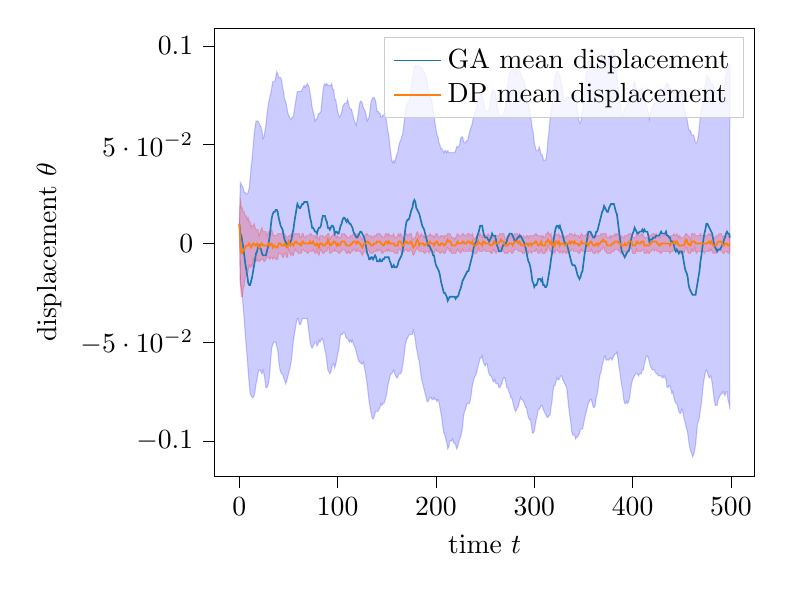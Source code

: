 % This file was created with tikzplotlib v0.10.1.
\begin{tikzpicture}

\definecolor{darkgray176}{RGB}{176,176,176}
\definecolor{darkorange25512714}{RGB}{255,127,14}
\definecolor{lightgray204}{RGB}{204,204,204}
\definecolor{steelblue31119180}{RGB}{31,119,180}

\begin{axis}[
legend cell align={left},
legend style={fill opacity=0.8, draw opacity=1, text opacity=1, draw=lightgray204},
tick align=outside,
tick pos=left,
x grid style={darkgray176},
xlabel={time \(\displaystyle t\)},
xmin=-24.95, xmax=523.95,
xtick style={color=black},
y grid style={darkgray176},
ylabel={displacement \(\displaystyle \theta\)},
ymin=-0.118, ymax=0.109,
ytick style={color=black}
]
\path [draw=blue, fill=blue, opacity=0.2]
(axis cs:0,0.01)
--(axis cs:0,0.01)
--(axis cs:1,-0.02)
--(axis cs:2,-0.023)
--(axis cs:3,-0.027)
--(axis cs:4,-0.033)
--(axis cs:5,-0.039)
--(axis cs:6,-0.046)
--(axis cs:7,-0.052)
--(axis cs:8,-0.058)
--(axis cs:9,-0.065)
--(axis cs:10,-0.071)
--(axis cs:11,-0.076)
--(axis cs:12,-0.077)
--(axis cs:13,-0.078)
--(axis cs:14,-0.078)
--(axis cs:15,-0.077)
--(axis cs:16,-0.075)
--(axis cs:17,-0.071)
--(axis cs:18,-0.069)
--(axis cs:19,-0.066)
--(axis cs:20,-0.064)
--(axis cs:21,-0.064)
--(axis cs:22,-0.065)
--(axis cs:23,-0.066)
--(axis cs:24,-0.064)
--(axis cs:25,-0.066)
--(axis cs:26,-0.069)
--(axis cs:27,-0.073)
--(axis cs:28,-0.073)
--(axis cs:29,-0.072)
--(axis cs:30,-0.07)
--(axis cs:31,-0.065)
--(axis cs:32,-0.058)
--(axis cs:33,-0.053)
--(axis cs:34,-0.051)
--(axis cs:35,-0.05)
--(axis cs:36,-0.05)
--(axis cs:37,-0.05)
--(axis cs:38,-0.052)
--(axis cs:39,-0.054)
--(axis cs:40,-0.059)
--(axis cs:41,-0.063)
--(axis cs:42,-0.065)
--(axis cs:43,-0.066)
--(axis cs:44,-0.066)
--(axis cs:45,-0.068)
--(axis cs:46,-0.069)
--(axis cs:47,-0.071)
--(axis cs:48,-0.07)
--(axis cs:49,-0.068)
--(axis cs:50,-0.066)
--(axis cs:51,-0.064)
--(axis cs:52,-0.062)
--(axis cs:53,-0.059)
--(axis cs:54,-0.054)
--(axis cs:55,-0.049)
--(axis cs:56,-0.046)
--(axis cs:57,-0.043)
--(axis cs:58,-0.04)
--(axis cs:59,-0.038)
--(axis cs:60,-0.038)
--(axis cs:61,-0.041)
--(axis cs:62,-0.041)
--(axis cs:63,-0.04)
--(axis cs:64,-0.038)
--(axis cs:65,-0.038)
--(axis cs:66,-0.038)
--(axis cs:67,-0.038)
--(axis cs:68,-0.038)
--(axis cs:69,-0.038)
--(axis cs:70,-0.042)
--(axis cs:71,-0.046)
--(axis cs:72,-0.05)
--(axis cs:73,-0.052)
--(axis cs:74,-0.053)
--(axis cs:75,-0.052)
--(axis cs:76,-0.051)
--(axis cs:77,-0.05)
--(axis cs:78,-0.05)
--(axis cs:79,-0.052)
--(axis cs:80,-0.051)
--(axis cs:81,-0.049)
--(axis cs:82,-0.05)
--(axis cs:83,-0.049)
--(axis cs:84,-0.048)
--(axis cs:85,-0.049)
--(axis cs:86,-0.051)
--(axis cs:87,-0.054)
--(axis cs:88,-0.056)
--(axis cs:89,-0.06)
--(axis cs:90,-0.064)
--(axis cs:91,-0.065)
--(axis cs:92,-0.066)
--(axis cs:93,-0.065)
--(axis cs:94,-0.063)
--(axis cs:95,-0.061)
--(axis cs:96,-0.061)
--(axis cs:97,-0.063)
--(axis cs:98,-0.061)
--(axis cs:99,-0.059)
--(axis cs:100,-0.056)
--(axis cs:101,-0.054)
--(axis cs:102,-0.05)
--(axis cs:103,-0.046)
--(axis cs:104,-0.046)
--(axis cs:105,-0.046)
--(axis cs:106,-0.045)
--(axis cs:107,-0.045)
--(axis cs:108,-0.047)
--(axis cs:109,-0.048)
--(axis cs:110,-0.048)
--(axis cs:111,-0.049)
--(axis cs:112,-0.05)
--(axis cs:113,-0.049)
--(axis cs:114,-0.05)
--(axis cs:115,-0.049)
--(axis cs:116,-0.051)
--(axis cs:117,-0.052)
--(axis cs:118,-0.053)
--(axis cs:119,-0.055)
--(axis cs:120,-0.057)
--(axis cs:121,-0.059)
--(axis cs:122,-0.06)
--(axis cs:123,-0.06)
--(axis cs:124,-0.061)
--(axis cs:125,-0.061)
--(axis cs:126,-0.06)
--(axis cs:127,-0.062)
--(axis cs:128,-0.065)
--(axis cs:129,-0.068)
--(axis cs:130,-0.071)
--(axis cs:131,-0.076)
--(axis cs:132,-0.08)
--(axis cs:133,-0.083)
--(axis cs:134,-0.086)
--(axis cs:135,-0.088)
--(axis cs:136,-0.089)
--(axis cs:137,-0.088)
--(axis cs:138,-0.086)
--(axis cs:139,-0.085)
--(axis cs:140,-0.085)
--(axis cs:141,-0.085)
--(axis cs:142,-0.084)
--(axis cs:143,-0.083)
--(axis cs:144,-0.081)
--(axis cs:145,-0.082)
--(axis cs:146,-0.081)
--(axis cs:147,-0.081)
--(axis cs:148,-0.08)
--(axis cs:149,-0.078)
--(axis cs:150,-0.076)
--(axis cs:151,-0.072)
--(axis cs:152,-0.07)
--(axis cs:153,-0.068)
--(axis cs:154,-0.066)
--(axis cs:155,-0.066)
--(axis cs:156,-0.065)
--(axis cs:157,-0.064)
--(axis cs:158,-0.066)
--(axis cs:159,-0.067)
--(axis cs:160,-0.068)
--(axis cs:161,-0.068)
--(axis cs:162,-0.066)
--(axis cs:163,-0.066)
--(axis cs:164,-0.066)
--(axis cs:165,-0.065)
--(axis cs:166,-0.062)
--(axis cs:167,-0.059)
--(axis cs:168,-0.055)
--(axis cs:169,-0.051)
--(axis cs:170,-0.049)
--(axis cs:171,-0.048)
--(axis cs:172,-0.047)
--(axis cs:173,-0.046)
--(axis cs:174,-0.046)
--(axis cs:175,-0.046)
--(axis cs:176,-0.046)
--(axis cs:177,-0.044)
--(axis cs:178,-0.046)
--(axis cs:179,-0.049)
--(axis cs:180,-0.053)
--(axis cs:181,-0.055)
--(axis cs:182,-0.058)
--(axis cs:183,-0.06)
--(axis cs:184,-0.064)
--(axis cs:185,-0.068)
--(axis cs:186,-0.07)
--(axis cs:187,-0.072)
--(axis cs:188,-0.074)
--(axis cs:189,-0.076)
--(axis cs:190,-0.078)
--(axis cs:191,-0.08)
--(axis cs:192,-0.08)
--(axis cs:193,-0.079)
--(axis cs:194,-0.078)
--(axis cs:195,-0.078)
--(axis cs:196,-0.079)
--(axis cs:197,-0.079)
--(axis cs:198,-0.078)
--(axis cs:199,-0.079)
--(axis cs:200,-0.079)
--(axis cs:201,-0.08)
--(axis cs:202,-0.079)
--(axis cs:203,-0.08)
--(axis cs:204,-0.083)
--(axis cs:205,-0.086)
--(axis cs:206,-0.089)
--(axis cs:207,-0.093)
--(axis cs:208,-0.096)
--(axis cs:209,-0.097)
--(axis cs:210,-0.099)
--(axis cs:211,-0.101)
--(axis cs:212,-0.104)
--(axis cs:213,-0.103)
--(axis cs:214,-0.1)
--(axis cs:215,-0.1)
--(axis cs:216,-0.1)
--(axis cs:217,-0.099)
--(axis cs:218,-0.101)
--(axis cs:219,-0.101)
--(axis cs:220,-0.102)
--(axis cs:221,-0.104)
--(axis cs:222,-0.103)
--(axis cs:223,-0.101)
--(axis cs:224,-0.099)
--(axis cs:225,-0.098)
--(axis cs:226,-0.096)
--(axis cs:227,-0.093)
--(axis cs:228,-0.088)
--(axis cs:229,-0.085)
--(axis cs:230,-0.084)
--(axis cs:231,-0.082)
--(axis cs:232,-0.081)
--(axis cs:233,-0.081)
--(axis cs:234,-0.081)
--(axis cs:235,-0.079)
--(axis cs:236,-0.076)
--(axis cs:237,-0.072)
--(axis cs:238,-0.07)
--(axis cs:239,-0.068)
--(axis cs:240,-0.067)
--(axis cs:241,-0.066)
--(axis cs:242,-0.064)
--(axis cs:243,-0.062)
--(axis cs:244,-0.06)
--(axis cs:245,-0.058)
--(axis cs:246,-0.058)
--(axis cs:247,-0.057)
--(axis cs:248,-0.06)
--(axis cs:249,-0.061)
--(axis cs:250,-0.062)
--(axis cs:251,-0.061)
--(axis cs:252,-0.061)
--(axis cs:253,-0.064)
--(axis cs:254,-0.066)
--(axis cs:255,-0.067)
--(axis cs:256,-0.067)
--(axis cs:257,-0.068)
--(axis cs:258,-0.07)
--(axis cs:259,-0.07)
--(axis cs:260,-0.069)
--(axis cs:261,-0.071)
--(axis cs:262,-0.071)
--(axis cs:263,-0.071)
--(axis cs:264,-0.073)
--(axis cs:265,-0.073)
--(axis cs:266,-0.072)
--(axis cs:267,-0.071)
--(axis cs:268,-0.069)
--(axis cs:269,-0.068)
--(axis cs:270,-0.068)
--(axis cs:271,-0.07)
--(axis cs:272,-0.073)
--(axis cs:273,-0.073)
--(axis cs:274,-0.075)
--(axis cs:275,-0.076)
--(axis cs:276,-0.078)
--(axis cs:277,-0.078)
--(axis cs:278,-0.08)
--(axis cs:279,-0.082)
--(axis cs:280,-0.084)
--(axis cs:281,-0.085)
--(axis cs:282,-0.084)
--(axis cs:283,-0.083)
--(axis cs:284,-0.082)
--(axis cs:285,-0.08)
--(axis cs:286,-0.078)
--(axis cs:287,-0.079)
--(axis cs:288,-0.079)
--(axis cs:289,-0.08)
--(axis cs:290,-0.081)
--(axis cs:291,-0.083)
--(axis cs:292,-0.083)
--(axis cs:293,-0.086)
--(axis cs:294,-0.088)
--(axis cs:295,-0.089)
--(axis cs:296,-0.089)
--(axis cs:297,-0.092)
--(axis cs:298,-0.096)
--(axis cs:299,-0.096)
--(axis cs:300,-0.095)
--(axis cs:301,-0.092)
--(axis cs:302,-0.089)
--(axis cs:303,-0.087)
--(axis cs:304,-0.084)
--(axis cs:305,-0.084)
--(axis cs:306,-0.083)
--(axis cs:307,-0.082)
--(axis cs:308,-0.082)
--(axis cs:309,-0.084)
--(axis cs:310,-0.085)
--(axis cs:311,-0.086)
--(axis cs:312,-0.087)
--(axis cs:313,-0.088)
--(axis cs:314,-0.088)
--(axis cs:315,-0.087)
--(axis cs:316,-0.087)
--(axis cs:317,-0.083)
--(axis cs:318,-0.08)
--(axis cs:319,-0.075)
--(axis cs:320,-0.072)
--(axis cs:321,-0.072)
--(axis cs:322,-0.07)
--(axis cs:323,-0.068)
--(axis cs:324,-0.069)
--(axis cs:325,-0.069)
--(axis cs:326,-0.068)
--(axis cs:327,-0.067)
--(axis cs:328,-0.067)
--(axis cs:329,-0.069)
--(axis cs:330,-0.07)
--(axis cs:331,-0.071)
--(axis cs:332,-0.072)
--(axis cs:333,-0.073)
--(axis cs:334,-0.078)
--(axis cs:335,-0.083)
--(axis cs:336,-0.087)
--(axis cs:337,-0.09)
--(axis cs:338,-0.095)
--(axis cs:339,-0.097)
--(axis cs:340,-0.097)
--(axis cs:341,-0.097)
--(axis cs:342,-0.099)
--(axis cs:343,-0.098)
--(axis cs:344,-0.098)
--(axis cs:345,-0.097)
--(axis cs:346,-0.096)
--(axis cs:347,-0.094)
--(axis cs:348,-0.094)
--(axis cs:349,-0.094)
--(axis cs:350,-0.092)
--(axis cs:351,-0.089)
--(axis cs:352,-0.087)
--(axis cs:353,-0.085)
--(axis cs:354,-0.083)
--(axis cs:355,-0.081)
--(axis cs:356,-0.08)
--(axis cs:357,-0.079)
--(axis cs:358,-0.079)
--(axis cs:359,-0.081)
--(axis cs:360,-0.083)
--(axis cs:361,-0.083)
--(axis cs:362,-0.082)
--(axis cs:363,-0.078)
--(axis cs:364,-0.076)
--(axis cs:365,-0.073)
--(axis cs:366,-0.069)
--(axis cs:367,-0.066)
--(axis cs:368,-0.065)
--(axis cs:369,-0.062)
--(axis cs:370,-0.06)
--(axis cs:371,-0.058)
--(axis cs:372,-0.057)
--(axis cs:373,-0.059)
--(axis cs:374,-0.059)
--(axis cs:375,-0.059)
--(axis cs:376,-0.059)
--(axis cs:377,-0.058)
--(axis cs:378,-0.058)
--(axis cs:379,-0.059)
--(axis cs:380,-0.058)
--(axis cs:381,-0.057)
--(axis cs:382,-0.056)
--(axis cs:383,-0.056)
--(axis cs:384,-0.055)
--(axis cs:385,-0.058)
--(axis cs:386,-0.062)
--(axis cs:387,-0.065)
--(axis cs:388,-0.069)
--(axis cs:389,-0.072)
--(axis cs:390,-0.075)
--(axis cs:391,-0.079)
--(axis cs:392,-0.081)
--(axis cs:393,-0.081)
--(axis cs:394,-0.08)
--(axis cs:395,-0.081)
--(axis cs:396,-0.08)
--(axis cs:397,-0.078)
--(axis cs:398,-0.074)
--(axis cs:399,-0.071)
--(axis cs:400,-0.069)
--(axis cs:401,-0.068)
--(axis cs:402,-0.067)
--(axis cs:403,-0.066)
--(axis cs:404,-0.066)
--(axis cs:405,-0.066)
--(axis cs:406,-0.067)
--(axis cs:407,-0.066)
--(axis cs:408,-0.066)
--(axis cs:409,-0.066)
--(axis cs:410,-0.064)
--(axis cs:411,-0.064)
--(axis cs:412,-0.061)
--(axis cs:413,-0.059)
--(axis cs:414,-0.057)
--(axis cs:415,-0.057)
--(axis cs:416,-0.058)
--(axis cs:417,-0.06)
--(axis cs:418,-0.062)
--(axis cs:419,-0.063)
--(axis cs:420,-0.064)
--(axis cs:421,-0.064)
--(axis cs:422,-0.064)
--(axis cs:423,-0.065)
--(axis cs:424,-0.066)
--(axis cs:425,-0.066)
--(axis cs:426,-0.067)
--(axis cs:427,-0.067)
--(axis cs:428,-0.067)
--(axis cs:429,-0.067)
--(axis cs:430,-0.068)
--(axis cs:431,-0.068)
--(axis cs:432,-0.067)
--(axis cs:433,-0.068)
--(axis cs:434,-0.069)
--(axis cs:435,-0.073)
--(axis cs:436,-0.073)
--(axis cs:437,-0.072)
--(axis cs:438,-0.072)
--(axis cs:439,-0.074)
--(axis cs:440,-0.076)
--(axis cs:441,-0.075)
--(axis cs:442,-0.078)
--(axis cs:443,-0.08)
--(axis cs:444,-0.081)
--(axis cs:445,-0.081)
--(axis cs:446,-0.083)
--(axis cs:447,-0.085)
--(axis cs:448,-0.086)
--(axis cs:449,-0.086)
--(axis cs:450,-0.084)
--(axis cs:451,-0.085)
--(axis cs:452,-0.088)
--(axis cs:453,-0.09)
--(axis cs:454,-0.092)
--(axis cs:455,-0.094)
--(axis cs:456,-0.096)
--(axis cs:457,-0.1)
--(axis cs:458,-0.103)
--(axis cs:459,-0.105)
--(axis cs:460,-0.106)
--(axis cs:461,-0.108)
--(axis cs:462,-0.107)
--(axis cs:463,-0.105)
--(axis cs:464,-0.102)
--(axis cs:465,-0.097)
--(axis cs:466,-0.091)
--(axis cs:467,-0.09)
--(axis cs:468,-0.088)
--(axis cs:469,-0.084)
--(axis cs:470,-0.081)
--(axis cs:471,-0.076)
--(axis cs:472,-0.071)
--(axis cs:473,-0.068)
--(axis cs:474,-0.065)
--(axis cs:475,-0.064)
--(axis cs:476,-0.065)
--(axis cs:477,-0.067)
--(axis cs:478,-0.068)
--(axis cs:479,-0.067)
--(axis cs:480,-0.068)
--(axis cs:481,-0.071)
--(axis cs:482,-0.075)
--(axis cs:483,-0.079)
--(axis cs:484,-0.082)
--(axis cs:485,-0.082)
--(axis cs:486,-0.082)
--(axis cs:487,-0.079)
--(axis cs:488,-0.078)
--(axis cs:489,-0.077)
--(axis cs:490,-0.076)
--(axis cs:491,-0.076)
--(axis cs:492,-0.075)
--(axis cs:493,-0.076)
--(axis cs:494,-0.077)
--(axis cs:495,-0.075)
--(axis cs:496,-0.075)
--(axis cs:497,-0.079)
--(axis cs:498,-0.081)
--(axis cs:499,-0.084)
--(axis cs:499,0.09)
--(axis cs:499,0.09)
--(axis cs:498,0.091)
--(axis cs:497,0.09)
--(axis cs:496,0.088)
--(axis cs:495,0.085)
--(axis cs:494,0.082)
--(axis cs:493,0.08)
--(axis cs:492,0.076)
--(axis cs:491,0.074)
--(axis cs:490,0.073)
--(axis cs:489,0.071)
--(axis cs:488,0.072)
--(axis cs:487,0.073)
--(axis cs:486,0.074)
--(axis cs:485,0.076)
--(axis cs:484,0.077)
--(axis cs:483,0.078)
--(axis cs:482,0.08)
--(axis cs:481,0.081)
--(axis cs:480,0.081)
--(axis cs:479,0.081)
--(axis cs:478,0.083)
--(axis cs:477,0.084)
--(axis cs:476,0.085)
--(axis cs:475,0.084)
--(axis cs:474,0.08)
--(axis cs:473,0.079)
--(axis cs:472,0.075)
--(axis cs:471,0.071)
--(axis cs:470,0.068)
--(axis cs:469,0.065)
--(axis cs:468,0.06)
--(axis cs:467,0.055)
--(axis cs:466,0.052)
--(axis cs:465,0.051)
--(axis cs:464,0.051)
--(axis cs:463,0.053)
--(axis cs:462,0.055)
--(axis cs:461,0.055)
--(axis cs:460,0.055)
--(axis cs:459,0.057)
--(axis cs:458,0.057)
--(axis cs:457,0.058)
--(axis cs:456,0.061)
--(axis cs:455,0.064)
--(axis cs:454,0.065)
--(axis cs:453,0.067)
--(axis cs:452,0.069)
--(axis cs:451,0.073)
--(axis cs:450,0.076)
--(axis cs:449,0.077)
--(axis cs:448,0.077)
--(axis cs:447,0.075)
--(axis cs:446,0.075)
--(axis cs:445,0.075)
--(axis cs:444,0.074)
--(axis cs:443,0.073)
--(axis cs:442,0.076)
--(axis cs:441,0.077)
--(axis cs:440,0.078)
--(axis cs:439,0.077)
--(axis cs:438,0.078)
--(axis cs:437,0.079)
--(axis cs:436,0.081)
--(axis cs:435,0.081)
--(axis cs:434,0.081)
--(axis cs:433,0.079)
--(axis cs:432,0.078)
--(axis cs:431,0.078)
--(axis cs:430,0.078)
--(axis cs:429,0.079)
--(axis cs:428,0.077)
--(axis cs:427,0.075)
--(axis cs:426,0.074)
--(axis cs:425,0.074)
--(axis cs:424,0.073)
--(axis cs:423,0.071)
--(axis cs:422,0.071)
--(axis cs:421,0.07)
--(axis cs:420,0.069)
--(axis cs:419,0.067)
--(axis cs:418,0.066)
--(axis cs:417,0.063)
--(axis cs:416,0.066)
--(axis cs:415,0.068)
--(axis cs:414,0.07)
--(axis cs:413,0.071)
--(axis cs:412,0.074)
--(axis cs:411,0.077)
--(axis cs:410,0.079)
--(axis cs:409,0.078)
--(axis cs:408,0.078)
--(axis cs:407,0.078)
--(axis cs:406,0.077)
--(axis cs:405,0.077)
--(axis cs:404,0.078)
--(axis cs:403,0.08)
--(axis cs:402,0.082)
--(axis cs:401,0.081)
--(axis cs:400,0.078)
--(axis cs:399,0.076)
--(axis cs:398,0.075)
--(axis cs:397,0.074)
--(axis cs:396,0.073)
--(axis cs:395,0.072)
--(axis cs:394,0.07)
--(axis cs:393,0.069)
--(axis cs:392,0.068)
--(axis cs:391,0.067)
--(axis cs:390,0.064)
--(axis cs:389,0.064)
--(axis cs:388,0.068)
--(axis cs:387,0.072)
--(axis cs:386,0.075)
--(axis cs:385,0.081)
--(axis cs:384,0.085)
--(axis cs:383,0.089)
--(axis cs:382,0.093)
--(axis cs:381,0.097)
--(axis cs:380,0.098)
--(axis cs:379,0.098)
--(axis cs:378,0.098)
--(axis cs:377,0.097)
--(axis cs:376,0.095)
--(axis cs:375,0.091)
--(axis cs:374,0.092)
--(axis cs:373,0.093)
--(axis cs:372,0.094)
--(axis cs:371,0.095)
--(axis cs:370,0.095)
--(axis cs:369,0.095)
--(axis cs:368,0.093)
--(axis cs:367,0.09)
--(axis cs:366,0.089)
--(axis cs:365,0.09)
--(axis cs:364,0.089)
--(axis cs:363,0.089)
--(axis cs:362,0.09)
--(axis cs:361,0.088)
--(axis cs:360,0.089)
--(axis cs:359,0.09)
--(axis cs:358,0.09)
--(axis cs:357,0.092)
--(axis cs:356,0.093)
--(axis cs:355,0.092)
--(axis cs:354,0.089)
--(axis cs:353,0.085)
--(axis cs:352,0.081)
--(axis cs:351,0.078)
--(axis cs:350,0.072)
--(axis cs:349,0.067)
--(axis cs:348,0.064)
--(axis cs:347,0.061)
--(axis cs:346,0.061)
--(axis cs:345,0.063)
--(axis cs:344,0.067)
--(axis cs:343,0.071)
--(axis cs:342,0.075)
--(axis cs:341,0.075)
--(axis cs:340,0.075)
--(axis cs:339,0.074)
--(axis cs:338,0.074)
--(axis cs:337,0.074)
--(axis cs:336,0.074)
--(axis cs:335,0.074)
--(axis cs:334,0.074)
--(axis cs:333,0.074)
--(axis cs:332,0.072)
--(axis cs:331,0.072)
--(axis cs:330,0.073)
--(axis cs:329,0.076)
--(axis cs:328,0.08)
--(axis cs:327,0.082)
--(axis cs:326,0.085)
--(axis cs:325,0.086)
--(axis cs:324,0.087)
--(axis cs:323,0.087)
--(axis cs:322,0.086)
--(axis cs:321,0.084)
--(axis cs:320,0.079)
--(axis cs:319,0.074)
--(axis cs:318,0.07)
--(axis cs:317,0.067)
--(axis cs:316,0.063)
--(axis cs:315,0.057)
--(axis cs:314,0.053)
--(axis cs:313,0.047)
--(axis cs:312,0.043)
--(axis cs:311,0.042)
--(axis cs:310,0.042)
--(axis cs:309,0.043)
--(axis cs:308,0.045)
--(axis cs:307,0.045)
--(axis cs:306,0.047)
--(axis cs:305,0.049)
--(axis cs:304,0.047)
--(axis cs:303,0.047)
--(axis cs:302,0.047)
--(axis cs:301,0.049)
--(axis cs:300,0.051)
--(axis cs:299,0.056)
--(axis cs:298,0.058)
--(axis cs:297,0.062)
--(axis cs:296,0.065)
--(axis cs:295,0.068)
--(axis cs:294,0.071)
--(axis cs:293,0.071)
--(axis cs:292,0.075)
--(axis cs:291,0.079)
--(axis cs:290,0.082)
--(axis cs:289,0.083)
--(axis cs:288,0.083)
--(axis cs:287,0.085)
--(axis cs:286,0.086)
--(axis cs:285,0.088)
--(axis cs:284,0.088)
--(axis cs:283,0.088)
--(axis cs:282,0.088)
--(axis cs:281,0.086)
--(axis cs:280,0.087)
--(axis cs:279,0.088)
--(axis cs:278,0.088)
--(axis cs:277,0.088)
--(axis cs:276,0.088)
--(axis cs:275,0.086)
--(axis cs:274,0.084)
--(axis cs:273,0.08)
--(axis cs:272,0.076)
--(axis cs:271,0.071)
--(axis cs:270,0.068)
--(axis cs:269,0.066)
--(axis cs:268,0.066)
--(axis cs:267,0.065)
--(axis cs:266,0.064)
--(axis cs:265,0.064)
--(axis cs:264,0.066)
--(axis cs:263,0.068)
--(axis cs:262,0.07)
--(axis cs:261,0.075)
--(axis cs:260,0.077)
--(axis cs:259,0.077)
--(axis cs:258,0.078)
--(axis cs:257,0.077)
--(axis cs:256,0.074)
--(axis cs:255,0.071)
--(axis cs:254,0.068)
--(axis cs:253,0.067)
--(axis cs:252,0.067)
--(axis cs:251,0.067)
--(axis cs:250,0.068)
--(axis cs:249,0.07)
--(axis cs:248,0.072)
--(axis cs:247,0.075)
--(axis cs:246,0.076)
--(axis cs:245,0.075)
--(axis cs:244,0.074)
--(axis cs:243,0.072)
--(axis cs:242,0.071)
--(axis cs:241,0.068)
--(axis cs:240,0.067)
--(axis cs:239,0.066)
--(axis cs:238,0.064)
--(axis cs:237,0.061)
--(axis cs:236,0.059)
--(axis cs:235,0.058)
--(axis cs:234,0.056)
--(axis cs:233,0.054)
--(axis cs:232,0.052)
--(axis cs:231,0.052)
--(axis cs:230,0.051)
--(axis cs:229,0.051)
--(axis cs:228,0.052)
--(axis cs:227,0.054)
--(axis cs:226,0.054)
--(axis cs:225,0.053)
--(axis cs:224,0.05)
--(axis cs:223,0.049)
--(axis cs:222,0.049)
--(axis cs:221,0.049)
--(axis cs:220,0.047)
--(axis cs:219,0.046)
--(axis cs:218,0.046)
--(axis cs:217,0.046)
--(axis cs:216,0.046)
--(axis cs:215,0.046)
--(axis cs:214,0.046)
--(axis cs:213,0.046)
--(axis cs:212,0.047)
--(axis cs:211,0.046)
--(axis cs:210,0.047)
--(axis cs:209,0.047)
--(axis cs:208,0.046)
--(axis cs:207,0.047)
--(axis cs:206,0.048)
--(axis cs:205,0.048)
--(axis cs:204,0.05)
--(axis cs:203,0.051)
--(axis cs:202,0.054)
--(axis cs:201,0.055)
--(axis cs:200,0.058)
--(axis cs:199,0.061)
--(axis cs:198,0.065)
--(axis cs:197,0.068)
--(axis cs:196,0.072)
--(axis cs:195,0.073)
--(axis cs:194,0.075)
--(axis cs:193,0.077)
--(axis cs:192,0.078)
--(axis cs:191,0.082)
--(axis cs:190,0.084)
--(axis cs:189,0.086)
--(axis cs:188,0.087)
--(axis cs:187,0.087)
--(axis cs:186,0.089)
--(axis cs:185,0.089)
--(axis cs:184,0.089)
--(axis cs:183,0.09)
--(axis cs:182,0.09)
--(axis cs:181,0.09)
--(axis cs:180,0.09)
--(axis cs:179,0.09)
--(axis cs:178,0.089)
--(axis cs:177,0.086)
--(axis cs:176,0.083)
--(axis cs:175,0.079)
--(axis cs:174,0.076)
--(axis cs:173,0.072)
--(axis cs:172,0.071)
--(axis cs:171,0.071)
--(axis cs:170,0.07)
--(axis cs:169,0.067)
--(axis cs:168,0.063)
--(axis cs:167,0.059)
--(axis cs:166,0.055)
--(axis cs:165,0.054)
--(axis cs:164,0.052)
--(axis cs:163,0.051)
--(axis cs:162,0.049)
--(axis cs:161,0.046)
--(axis cs:160,0.045)
--(axis cs:159,0.043)
--(axis cs:158,0.041)
--(axis cs:157,0.042)
--(axis cs:156,0.041)
--(axis cs:155,0.042)
--(axis cs:154,0.046)
--(axis cs:153,0.05)
--(axis cs:152,0.055)
--(axis cs:151,0.057)
--(axis cs:150,0.061)
--(axis cs:149,0.064)
--(axis cs:148,0.066)
--(axis cs:147,0.065)
--(axis cs:146,0.065)
--(axis cs:145,0.064)
--(axis cs:144,0.064)
--(axis cs:143,0.066)
--(axis cs:142,0.066)
--(axis cs:141,0.067)
--(axis cs:140,0.067)
--(axis cs:139,0.071)
--(axis cs:138,0.073)
--(axis cs:137,0.074)
--(axis cs:136,0.074)
--(axis cs:135,0.073)
--(axis cs:134,0.072)
--(axis cs:133,0.068)
--(axis cs:132,0.064)
--(axis cs:131,0.063)
--(axis cs:130,0.062)
--(axis cs:129,0.065)
--(axis cs:128,0.067)
--(axis cs:127,0.068)
--(axis cs:126,0.069)
--(axis cs:125,0.071)
--(axis cs:124,0.072)
--(axis cs:123,0.072)
--(axis cs:122,0.07)
--(axis cs:121,0.066)
--(axis cs:120,0.063)
--(axis cs:119,0.06)
--(axis cs:118,0.061)
--(axis cs:117,0.062)
--(axis cs:116,0.064)
--(axis cs:115,0.066)
--(axis cs:114,0.068)
--(axis cs:113,0.068)
--(axis cs:112,0.069)
--(axis cs:111,0.071)
--(axis cs:110,0.073)
--(axis cs:109,0.071)
--(axis cs:108,0.071)
--(axis cs:107,0.071)
--(axis cs:106,0.07)
--(axis cs:105,0.069)
--(axis cs:104,0.066)
--(axis cs:103,0.065)
--(axis cs:102,0.064)
--(axis cs:101,0.065)
--(axis cs:100,0.067)
--(axis cs:99,0.07)
--(axis cs:98,0.073)
--(axis cs:97,0.073)
--(axis cs:96,0.078)
--(axis cs:95,0.078)
--(axis cs:94,0.081)
--(axis cs:93,0.08)
--(axis cs:92,0.08)
--(axis cs:91,0.08)
--(axis cs:90,0.08)
--(axis cs:89,0.081)
--(axis cs:88,0.08)
--(axis cs:87,0.081)
--(axis cs:86,0.08)
--(axis cs:85,0.077)
--(axis cs:84,0.072)
--(axis cs:83,0.067)
--(axis cs:82,0.066)
--(axis cs:81,0.066)
--(axis cs:80,0.065)
--(axis cs:79,0.063)
--(axis cs:78,0.063)
--(axis cs:77,0.062)
--(axis cs:76,0.065)
--(axis cs:75,0.067)
--(axis cs:74,0.069)
--(axis cs:73,0.073)
--(axis cs:72,0.076)
--(axis cs:71,0.079)
--(axis cs:70,0.08)
--(axis cs:69,0.081)
--(axis cs:68,0.08)
--(axis cs:67,0.079)
--(axis cs:66,0.08)
--(axis cs:65,0.079)
--(axis cs:64,0.078)
--(axis cs:63,0.077)
--(axis cs:62,0.077)
--(axis cs:61,0.077)
--(axis cs:60,0.077)
--(axis cs:59,0.077)
--(axis cs:58,0.074)
--(axis cs:57,0.071)
--(axis cs:56,0.068)
--(axis cs:55,0.064)
--(axis cs:54,0.064)
--(axis cs:53,0.063)
--(axis cs:52,0.063)
--(axis cs:51,0.064)
--(axis cs:50,0.065)
--(axis cs:49,0.067)
--(axis cs:48,0.07)
--(axis cs:47,0.072)
--(axis cs:46,0.073)
--(axis cs:45,0.077)
--(axis cs:44,0.079)
--(axis cs:43,0.083)
--(axis cs:42,0.084)
--(axis cs:41,0.084)
--(axis cs:40,0.084)
--(axis cs:39,0.086)
--(axis cs:38,0.087)
--(axis cs:37,0.084)
--(axis cs:36,0.082)
--(axis cs:35,0.082)
--(axis cs:34,0.082)
--(axis cs:33,0.079)
--(axis cs:32,0.076)
--(axis cs:31,0.074)
--(axis cs:30,0.072)
--(axis cs:29,0.069)
--(axis cs:28,0.065)
--(axis cs:27,0.06)
--(axis cs:26,0.057)
--(axis cs:25,0.054)
--(axis cs:24,0.053)
--(axis cs:23,0.057)
--(axis cs:22,0.059)
--(axis cs:21,0.06)
--(axis cs:20,0.061)
--(axis cs:19,0.062)
--(axis cs:18,0.062)
--(axis cs:17,0.062)
--(axis cs:16,0.059)
--(axis cs:15,0.055)
--(axis cs:14,0.049)
--(axis cs:13,0.043)
--(axis cs:12,0.039)
--(axis cs:11,0.033)
--(axis cs:10,0.028)
--(axis cs:9,0.026)
--(axis cs:8,0.025)
--(axis cs:7,0.025)
--(axis cs:6,0.026)
--(axis cs:5,0.026)
--(axis cs:4,0.028)
--(axis cs:3,0.029)
--(axis cs:2,0.03)
--(axis cs:1,0.031)
--(axis cs:0,0.01)
--cycle;

\path [draw=red, fill=red, opacity=0.2]
(axis cs:0,0.01)
--(axis cs:0,0.01)
--(axis cs:1,-0.021)
--(axis cs:2,-0.027)
--(axis cs:3,-0.027)
--(axis cs:4,-0.023)
--(axis cs:5,-0.021)
--(axis cs:6,-0.017)
--(axis cs:7,-0.016)
--(axis cs:8,-0.013)
--(axis cs:9,-0.014)
--(axis cs:10,-0.011)
--(axis cs:11,-0.012)
--(axis cs:12,-0.011)
--(axis cs:13,-0.012)
--(axis cs:14,-0.008)
--(axis cs:15,-0.01)
--(axis cs:16,-0.009)
--(axis cs:17,-0.009)
--(axis cs:18,-0.008)
--(axis cs:19,-0.009)
--(axis cs:20,-0.009)
--(axis cs:21,-0.009)
--(axis cs:22,-0.008)
--(axis cs:23,-0.008)
--(axis cs:24,-0.008)
--(axis cs:25,-0.009)
--(axis cs:26,-0.009)
--(axis cs:27,-0.008)
--(axis cs:28,-0.007)
--(axis cs:29,-0.007)
--(axis cs:30,-0.007)
--(axis cs:31,-0.008)
--(axis cs:32,-0.007)
--(axis cs:33,-0.007)
--(axis cs:34,-0.008)
--(axis cs:35,-0.007)
--(axis cs:36,-0.007)
--(axis cs:37,-0.008)
--(axis cs:38,-0.008)
--(axis cs:39,-0.008)
--(axis cs:40,-0.005)
--(axis cs:41,-0.005)
--(axis cs:42,-0.005)
--(axis cs:43,-0.006)
--(axis cs:44,-0.007)
--(axis cs:45,-0.007)
--(axis cs:46,-0.005)
--(axis cs:47,-0.005)
--(axis cs:48,-0.007)
--(axis cs:49,-0.007)
--(axis cs:50,-0.003)
--(axis cs:51,-0.004)
--(axis cs:52,-0.006)
--(axis cs:53,-0.005)
--(axis cs:54,-0.006)
--(axis cs:55,-0.006)
--(axis cs:56,-0.004)
--(axis cs:57,-0.003)
--(axis cs:58,-0.004)
--(axis cs:59,-0.004)
--(axis cs:60,-0.005)
--(axis cs:61,-0.005)
--(axis cs:62,-0.005)
--(axis cs:63,-0.005)
--(axis cs:64,-0.003)
--(axis cs:65,-0.003)
--(axis cs:66,-0.004)
--(axis cs:67,-0.004)
--(axis cs:68,-0.004)
--(axis cs:69,-0.005)
--(axis cs:70,-0.005)
--(axis cs:71,-0.004)
--(axis cs:72,-0.004)
--(axis cs:73,-0.004)
--(axis cs:74,-0.004)
--(axis cs:75,-0.003)
--(axis cs:76,-0.004)
--(axis cs:77,-0.005)
--(axis cs:78,-0.005)
--(axis cs:79,-0.003)
--(axis cs:80,-0.005)
--(axis cs:81,-0.006)
--(axis cs:82,-0.004)
--(axis cs:83,-0.003)
--(axis cs:84,-0.004)
--(axis cs:85,-0.005)
--(axis cs:86,-0.005)
--(axis cs:87,-0.004)
--(axis cs:88,-0.004)
--(axis cs:89,-0.004)
--(axis cs:90,-0.002)
--(axis cs:91,-0.002)
--(axis cs:92,-0.005)
--(axis cs:93,-0.005)
--(axis cs:94,-0.004)
--(axis cs:95,-0.004)
--(axis cs:96,-0.004)
--(axis cs:97,-0.003)
--(axis cs:98,-0.004)
--(axis cs:99,-0.004)
--(axis cs:100,-0.004)
--(axis cs:101,-0.005)
--(axis cs:102,-0.005)
--(axis cs:103,-0.004)
--(axis cs:104,-0.004)
--(axis cs:105,-0.003)
--(axis cs:106,-0.003)
--(axis cs:107,-0.003)
--(axis cs:108,-0.004)
--(axis cs:109,-0.005)
--(axis cs:110,-0.005)
--(axis cs:111,-0.004)
--(axis cs:112,-0.005)
--(axis cs:113,-0.005)
--(axis cs:114,-0.004)
--(axis cs:115,-0.004)
--(axis cs:116,-0.003)
--(axis cs:117,-0.003)
--(axis cs:118,-0.004)
--(axis cs:119,-0.004)
--(axis cs:120,-0.003)
--(axis cs:121,-0.004)
--(axis cs:122,-0.004)
--(axis cs:123,-0.004)
--(axis cs:124,-0.005)
--(axis cs:125,-0.006)
--(axis cs:126,-0.005)
--(axis cs:127,-0.004)
--(axis cs:128,-0.004)
--(axis cs:129,-0.004)
--(axis cs:130,-0.003)
--(axis cs:131,-0.003)
--(axis cs:132,-0.004)
--(axis cs:133,-0.005)
--(axis cs:134,-0.005)
--(axis cs:135,-0.005)
--(axis cs:136,-0.005)
--(axis cs:137,-0.004)
--(axis cs:138,-0.004)
--(axis cs:139,-0.004)
--(axis cs:140,-0.003)
--(axis cs:141,-0.004)
--(axis cs:142,-0.003)
--(axis cs:143,-0.003)
--(axis cs:144,-0.004)
--(axis cs:145,-0.005)
--(axis cs:146,-0.005)
--(axis cs:147,-0.004)
--(axis cs:148,-0.004)
--(axis cs:149,-0.004)
--(axis cs:150,-0.003)
--(axis cs:151,-0.004)
--(axis cs:152,-0.003)
--(axis cs:153,-0.004)
--(axis cs:154,-0.004)
--(axis cs:155,-0.004)
--(axis cs:156,-0.004)
--(axis cs:157,-0.004)
--(axis cs:158,-0.005)
--(axis cs:159,-0.005)
--(axis cs:160,-0.005)
--(axis cs:161,-0.005)
--(axis cs:162,-0.003)
--(axis cs:163,-0.003)
--(axis cs:164,-0.003)
--(axis cs:165,-0.005)
--(axis cs:166,-0.005)
--(axis cs:167,-0.004)
--(axis cs:168,-0.004)
--(axis cs:169,-0.003)
--(axis cs:170,-0.003)
--(axis cs:171,-0.004)
--(axis cs:172,-0.004)
--(axis cs:173,-0.004)
--(axis cs:174,-0.003)
--(axis cs:175,-0.003)
--(axis cs:176,-0.005)
--(axis cs:177,-0.006)
--(axis cs:178,-0.005)
--(axis cs:179,-0.004)
--(axis cs:180,-0.003)
--(axis cs:181,-0.002)
--(axis cs:182,-0.003)
--(axis cs:183,-0.004)
--(axis cs:184,-0.004)
--(axis cs:185,-0.004)
--(axis cs:186,-0.004)
--(axis cs:187,-0.004)
--(axis cs:188,-0.005)
--(axis cs:189,-0.005)
--(axis cs:190,-0.004)
--(axis cs:191,-0.004)
--(axis cs:192,-0.004)
--(axis cs:193,-0.005)
--(axis cs:194,-0.003)
--(axis cs:195,-0.004)
--(axis cs:196,-0.004)
--(axis cs:197,-0.005)
--(axis cs:198,-0.005)
--(axis cs:199,-0.004)
--(axis cs:200,-0.003)
--(axis cs:201,-0.004)
--(axis cs:202,-0.004)
--(axis cs:203,-0.004)
--(axis cs:204,-0.005)
--(axis cs:205,-0.005)
--(axis cs:206,-0.004)
--(axis cs:207,-0.004)
--(axis cs:208,-0.005)
--(axis cs:209,-0.005)
--(axis cs:210,-0.004)
--(axis cs:211,-0.003)
--(axis cs:212,-0.002)
--(axis cs:213,-0.003)
--(axis cs:214,-0.004)
--(axis cs:215,-0.003)
--(axis cs:216,-0.005)
--(axis cs:217,-0.005)
--(axis cs:218,-0.005)
--(axis cs:219,-0.005)
--(axis cs:220,-0.005)
--(axis cs:221,-0.004)
--(axis cs:222,-0.003)
--(axis cs:223,-0.004)
--(axis cs:224,-0.004)
--(axis cs:225,-0.005)
--(axis cs:226,-0.004)
--(axis cs:227,-0.003)
--(axis cs:228,-0.004)
--(axis cs:229,-0.004)
--(axis cs:230,-0.004)
--(axis cs:231,-0.004)
--(axis cs:232,-0.004)
--(axis cs:233,-0.004)
--(axis cs:234,-0.003)
--(axis cs:235,-0.004)
--(axis cs:236,-0.004)
--(axis cs:237,-0.004)
--(axis cs:238,-0.005)
--(axis cs:239,-0.005)
--(axis cs:240,-0.005)
--(axis cs:241,-0.005)
--(axis cs:242,-0.004)
--(axis cs:243,-0.002)
--(axis cs:244,-0.004)
--(axis cs:245,-0.004)
--(axis cs:246,-0.004)
--(axis cs:247,-0.004)
--(axis cs:248,-0.003)
--(axis cs:249,-0.003)
--(axis cs:250,-0.004)
--(axis cs:251,-0.004)
--(axis cs:252,-0.004)
--(axis cs:253,-0.004)
--(axis cs:254,-0.004)
--(axis cs:255,-0.004)
--(axis cs:256,-0.005)
--(axis cs:257,-0.005)
--(axis cs:258,-0.004)
--(axis cs:259,-0.003)
--(axis cs:260,-0.004)
--(axis cs:261,-0.005)
--(axis cs:262,-0.004)
--(axis cs:263,-0.004)
--(axis cs:264,-0.004)
--(axis cs:265,-0.004)
--(axis cs:266,-0.002)
--(axis cs:267,-0.002)
--(axis cs:268,-0.004)
--(axis cs:269,-0.004)
--(axis cs:270,-0.005)
--(axis cs:271,-0.005)
--(axis cs:272,-0.005)
--(axis cs:273,-0.005)
--(axis cs:274,-0.004)
--(axis cs:275,-0.004)
--(axis cs:276,-0.004)
--(axis cs:277,-0.005)
--(axis cs:278,-0.005)
--(axis cs:279,-0.004)
--(axis cs:280,-0.003)
--(axis cs:281,-0.003)
--(axis cs:282,-0.003)
--(axis cs:283,-0.003)
--(axis cs:284,-0.004)
--(axis cs:285,-0.004)
--(axis cs:286,-0.004)
--(axis cs:287,-0.004)
--(axis cs:288,-0.005)
--(axis cs:289,-0.005)
--(axis cs:290,-0.005)
--(axis cs:291,-0.004)
--(axis cs:292,-0.004)
--(axis cs:293,-0.004)
--(axis cs:294,-0.005)
--(axis cs:295,-0.004)
--(axis cs:296,-0.004)
--(axis cs:297,-0.005)
--(axis cs:298,-0.004)
--(axis cs:299,-0.004)
--(axis cs:300,-0.004)
--(axis cs:301,-0.004)
--(axis cs:302,-0.003)
--(axis cs:303,-0.004)
--(axis cs:304,-0.005)
--(axis cs:305,-0.005)
--(axis cs:306,-0.004)
--(axis cs:307,-0.003)
--(axis cs:308,-0.005)
--(axis cs:309,-0.005)
--(axis cs:310,-0.005)
--(axis cs:311,-0.005)
--(axis cs:312,-0.003)
--(axis cs:313,-0.004)
--(axis cs:314,-0.001)
--(axis cs:315,-0.002)
--(axis cs:316,-0.004)
--(axis cs:317,-0.004)
--(axis cs:318,-0.005)
--(axis cs:319,-0.005)
--(axis cs:320,-0.004)
--(axis cs:321,-0.005)
--(axis cs:322,-0.003)
--(axis cs:323,-0.003)
--(axis cs:324,-0.004)
--(axis cs:325,-0.004)
--(axis cs:326,-0.005)
--(axis cs:327,-0.004)
--(axis cs:328,-0.004)
--(axis cs:329,-0.005)
--(axis cs:330,-0.004)
--(axis cs:331,-0.004)
--(axis cs:332,-0.005)
--(axis cs:333,-0.005)
--(axis cs:334,-0.004)
--(axis cs:335,-0.004)
--(axis cs:336,-0.004)
--(axis cs:337,-0.004)
--(axis cs:338,-0.003)
--(axis cs:339,-0.003)
--(axis cs:340,-0.004)
--(axis cs:341,-0.004)
--(axis cs:342,-0.004)
--(axis cs:343,-0.004)
--(axis cs:344,-0.004)
--(axis cs:345,-0.005)
--(axis cs:346,-0.005)
--(axis cs:347,-0.004)
--(axis cs:348,-0.003)
--(axis cs:349,-0.004)
--(axis cs:350,-0.004)
--(axis cs:351,-0.004)
--(axis cs:352,-0.004)
--(axis cs:353,-0.004)
--(axis cs:354,-0.004)
--(axis cs:355,-0.004)
--(axis cs:356,-0.004)
--(axis cs:357,-0.004)
--(axis cs:358,-0.003)
--(axis cs:359,-0.004)
--(axis cs:360,-0.005)
--(axis cs:361,-0.005)
--(axis cs:362,-0.005)
--(axis cs:363,-0.004)
--(axis cs:364,-0.004)
--(axis cs:365,-0.005)
--(axis cs:366,-0.004)
--(axis cs:367,-0.004)
--(axis cs:368,-0.003)
--(axis cs:369,-0.003)
--(axis cs:370,-0.002)
--(axis cs:371,-0.002)
--(axis cs:372,-0.004)
--(axis cs:373,-0.004)
--(axis cs:374,-0.005)
--(axis cs:375,-0.005)
--(axis cs:376,-0.005)
--(axis cs:377,-0.005)
--(axis cs:378,-0.005)
--(axis cs:379,-0.004)
--(axis cs:380,-0.004)
--(axis cs:381,-0.004)
--(axis cs:382,-0.003)
--(axis cs:383,-0.003)
--(axis cs:384,-0.003)
--(axis cs:385,-0.003)
--(axis cs:386,-0.004)
--(axis cs:387,-0.004)
--(axis cs:388,-0.005)
--(axis cs:389,-0.005)
--(axis cs:390,-0.005)
--(axis cs:391,-0.004)
--(axis cs:392,-0.004)
--(axis cs:393,-0.005)
--(axis cs:394,-0.005)
--(axis cs:395,-0.004)
--(axis cs:396,-0.003)
--(axis cs:397,-0.003)
--(axis cs:398,-0.002)
--(axis cs:399,-0.003)
--(axis cs:400,-0.005)
--(axis cs:401,-0.005)
--(axis cs:402,-0.005)
--(axis cs:403,-0.005)
--(axis cs:404,-0.003)
--(axis cs:405,-0.004)
--(axis cs:406,-0.004)
--(axis cs:407,-0.004)
--(axis cs:408,-0.004)
--(axis cs:409,-0.004)
--(axis cs:410,-0.003)
--(axis cs:411,-0.003)
--(axis cs:412,-0.005)
--(axis cs:413,-0.005)
--(axis cs:414,-0.005)
--(axis cs:415,-0.004)
--(axis cs:416,-0.005)
--(axis cs:417,-0.005)
--(axis cs:418,-0.004)
--(axis cs:419,-0.004)
--(axis cs:420,-0.003)
--(axis cs:421,-0.003)
--(axis cs:422,-0.004)
--(axis cs:423,-0.003)
--(axis cs:424,-0.003)
--(axis cs:425,-0.004)
--(axis cs:426,-0.004)
--(axis cs:427,-0.004)
--(axis cs:428,-0.005)
--(axis cs:429,-0.005)
--(axis cs:430,-0.004)
--(axis cs:431,-0.004)
--(axis cs:432,-0.004)
--(axis cs:433,-0.004)
--(axis cs:434,-0.004)
--(axis cs:435,-0.004)
--(axis cs:436,-0.004)
--(axis cs:437,-0.004)
--(axis cs:438,-0.005)
--(axis cs:439,-0.004)
--(axis cs:440,-0.004)
--(axis cs:441,-0.004)
--(axis cs:442,-0.003)
--(axis cs:443,-0.003)
--(axis cs:444,-0.004)
--(axis cs:445,-0.004)
--(axis cs:446,-0.004)
--(axis cs:447,-0.005)
--(axis cs:448,-0.005)
--(axis cs:449,-0.005)
--(axis cs:450,-0.005)
--(axis cs:451,-0.004)
--(axis cs:452,-0.005)
--(axis cs:453,-0.004)
--(axis cs:454,-0.002)
--(axis cs:455,-0.002)
--(axis cs:456,-0.004)
--(axis cs:457,-0.005)
--(axis cs:458,-0.005)
--(axis cs:459,-0.005)
--(axis cs:460,-0.003)
--(axis cs:461,-0.004)
--(axis cs:462,-0.004)
--(axis cs:463,-0.002)
--(axis cs:464,-0.004)
--(axis cs:465,-0.005)
--(axis cs:466,-0.004)
--(axis cs:467,-0.004)
--(axis cs:468,-0.004)
--(axis cs:469,-0.004)
--(axis cs:470,-0.004)
--(axis cs:471,-0.004)
--(axis cs:472,-0.004)
--(axis cs:473,-0.005)
--(axis cs:474,-0.004)
--(axis cs:475,-0.004)
--(axis cs:476,-0.004)
--(axis cs:477,-0.004)
--(axis cs:478,-0.003)
--(axis cs:479,-0.004)
--(axis cs:480,-0.003)
--(axis cs:481,-0.004)
--(axis cs:482,-0.005)
--(axis cs:483,-0.005)
--(axis cs:484,-0.005)
--(axis cs:485,-0.005)
--(axis cs:486,-0.004)
--(axis cs:487,-0.003)
--(axis cs:488,-0.003)
--(axis cs:489,-0.004)
--(axis cs:490,-0.003)
--(axis cs:491,-0.004)
--(axis cs:492,-0.005)
--(axis cs:493,-0.005)
--(axis cs:494,-0.004)
--(axis cs:495,-0.004)
--(axis cs:496,-0.004)
--(axis cs:497,-0.005)
--(axis cs:498,-0.005)
--(axis cs:499,-0.004)
--(axis cs:499,0.004)
--(axis cs:499,0.004)
--(axis cs:498,0.003)
--(axis cs:497,0.004)
--(axis cs:496,0.004)
--(axis cs:495,0.004)
--(axis cs:494,0.004)
--(axis cs:493,0.004)
--(axis cs:492,0.003)
--(axis cs:491,0.004)
--(axis cs:490,0.005)
--(axis cs:489,0.005)
--(axis cs:488,0.005)
--(axis cs:487,0.004)
--(axis cs:486,0.004)
--(axis cs:485,0.004)
--(axis cs:484,0.003)
--(axis cs:483,0.003)
--(axis cs:482,0.003)
--(axis cs:481,0.004)
--(axis cs:480,0.005)
--(axis cs:479,0.004)
--(axis cs:478,0.005)
--(axis cs:477,0.005)
--(axis cs:476,0.004)
--(axis cs:475,0.004)
--(axis cs:474,0.004)
--(axis cs:473,0.004)
--(axis cs:472,0.004)
--(axis cs:471,0.004)
--(axis cs:470,0.004)
--(axis cs:469,0.005)
--(axis cs:468,0.004)
--(axis cs:467,0.004)
--(axis cs:466,0.004)
--(axis cs:465,0.004)
--(axis cs:464,0.004)
--(axis cs:463,0.005)
--(axis cs:462,0.005)
--(axis cs:461,0.005)
--(axis cs:460,0.005)
--(axis cs:459,0.002)
--(axis cs:458,0.003)
--(axis cs:457,0.004)
--(axis cs:456,0.004)
--(axis cs:455,0.005)
--(axis cs:454,0.005)
--(axis cs:453,0.004)
--(axis cs:452,0.003)
--(axis cs:451,0.003)
--(axis cs:450,0.003)
--(axis cs:449,0.003)
--(axis cs:448,0.004)
--(axis cs:447,0.003)
--(axis cs:446,0.004)
--(axis cs:445,0.005)
--(axis cs:444,0.004)
--(axis cs:443,0.004)
--(axis cs:442,0.005)
--(axis cs:441,0.004)
--(axis cs:440,0.004)
--(axis cs:439,0.004)
--(axis cs:438,0.003)
--(axis cs:437,0.004)
--(axis cs:436,0.004)
--(axis cs:435,0.004)
--(axis cs:434,0.004)
--(axis cs:433,0.005)
--(axis cs:432,0.004)
--(axis cs:431,0.004)
--(axis cs:430,0.004)
--(axis cs:429,0.004)
--(axis cs:428,0.003)
--(axis cs:427,0.003)
--(axis cs:426,0.004)
--(axis cs:425,0.004)
--(axis cs:424,0.005)
--(axis cs:423,0.004)
--(axis cs:422,0.005)
--(axis cs:421,0.005)
--(axis cs:420,0.005)
--(axis cs:419,0.004)
--(axis cs:418,0.004)
--(axis cs:417,0.004)
--(axis cs:416,0.003)
--(axis cs:415,0.003)
--(axis cs:414,0.003)
--(axis cs:413,0.003)
--(axis cs:412,0.003)
--(axis cs:411,0.004)
--(axis cs:410,0.005)
--(axis cs:409,0.005)
--(axis cs:408,0.004)
--(axis cs:407,0.004)
--(axis cs:406,0.004)
--(axis cs:405,0.005)
--(axis cs:404,0.005)
--(axis cs:403,0.003)
--(axis cs:402,0.003)
--(axis cs:401,0.003)
--(axis cs:400,0.003)
--(axis cs:399,0.004)
--(axis cs:398,0.005)
--(axis cs:397,0.005)
--(axis cs:396,0.005)
--(axis cs:395,0.004)
--(axis cs:394,0.004)
--(axis cs:393,0.004)
--(axis cs:392,0.004)
--(axis cs:391,0.003)
--(axis cs:390,0.003)
--(axis cs:389,0.004)
--(axis cs:388,0.003)
--(axis cs:387,0.004)
--(axis cs:386,0.004)
--(axis cs:385,0.005)
--(axis cs:384,0.005)
--(axis cs:383,0.004)
--(axis cs:382,0.005)
--(axis cs:381,0.004)
--(axis cs:380,0.004)
--(axis cs:379,0.004)
--(axis cs:378,0.003)
--(axis cs:377,0.004)
--(axis cs:376,0.003)
--(axis cs:375,0.003)
--(axis cs:374,0.003)
--(axis cs:373,0.005)
--(axis cs:372,0.005)
--(axis cs:371,0.005)
--(axis cs:370,0.005)
--(axis cs:369,0.005)
--(axis cs:368,0.005)
--(axis cs:367,0.004)
--(axis cs:366,0.004)
--(axis cs:365,0.004)
--(axis cs:364,0.004)
--(axis cs:363,0.004)
--(axis cs:362,0.003)
--(axis cs:361,0.003)
--(axis cs:360,0.003)
--(axis cs:359,0.004)
--(axis cs:358,0.005)
--(axis cs:357,0.005)
--(axis cs:356,0.004)
--(axis cs:355,0.003)
--(axis cs:354,0.004)
--(axis cs:353,0.005)
--(axis cs:352,0.004)
--(axis cs:351,0.004)
--(axis cs:350,0.004)
--(axis cs:349,0.004)
--(axis cs:348,0.005)
--(axis cs:347,0.004)
--(axis cs:346,0.003)
--(axis cs:345,0.004)
--(axis cs:344,0.004)
--(axis cs:343,0.004)
--(axis cs:342,0.004)
--(axis cs:341,0.005)
--(axis cs:340,0.004)
--(axis cs:339,0.004)
--(axis cs:338,0.005)
--(axis cs:337,0.005)
--(axis cs:336,0.005)
--(axis cs:335,0.004)
--(axis cs:334,0.004)
--(axis cs:333,0.004)
--(axis cs:332,0.003)
--(axis cs:331,0.003)
--(axis cs:330,0.004)
--(axis cs:329,0.004)
--(axis cs:328,0.004)
--(axis cs:327,0.004)
--(axis cs:326,0.003)
--(axis cs:325,0.005)
--(axis cs:324,0.004)
--(axis cs:323,0.004)
--(axis cs:322,0.005)
--(axis cs:321,0.004)
--(axis cs:320,0.004)
--(axis cs:319,0.003)
--(axis cs:318,0.002)
--(axis cs:317,0.005)
--(axis cs:316,0.004)
--(axis cs:315,0.005)
--(axis cs:314,0.006)
--(axis cs:313,0.005)
--(axis cs:312,0.005)
--(axis cs:311,0.003)
--(axis cs:310,0.003)
--(axis cs:309,0.004)
--(axis cs:308,0.003)
--(axis cs:307,0.004)
--(axis cs:306,0.004)
--(axis cs:305,0.004)
--(axis cs:304,0.004)
--(axis cs:303,0.004)
--(axis cs:302,0.005)
--(axis cs:301,0.005)
--(axis cs:300,0.004)
--(axis cs:299,0.004)
--(axis cs:298,0.004)
--(axis cs:297,0.004)
--(axis cs:296,0.004)
--(axis cs:295,0.004)
--(axis cs:294,0.003)
--(axis cs:293,0.004)
--(axis cs:292,0.004)
--(axis cs:291,0.003)
--(axis cs:290,0.003)
--(axis cs:289,0.004)
--(axis cs:288,0.003)
--(axis cs:287,0.003)
--(axis cs:286,0.004)
--(axis cs:285,0.005)
--(axis cs:284,0.004)
--(axis cs:283,0.005)
--(axis cs:282,0.005)
--(axis cs:281,0.005)
--(axis cs:280,0.005)
--(axis cs:279,0.004)
--(axis cs:278,0.003)
--(axis cs:277,0.004)
--(axis cs:276,0.004)
--(axis cs:275,0.004)
--(axis cs:274,0.004)
--(axis cs:273,0.004)
--(axis cs:272,0.003)
--(axis cs:271,0.002)
--(axis cs:270,0.003)
--(axis cs:269,0.005)
--(axis cs:268,0.005)
--(axis cs:267,0.005)
--(axis cs:266,0.005)
--(axis cs:265,0.005)
--(axis cs:264,0.004)
--(axis cs:263,0.004)
--(axis cs:262,0.004)
--(axis cs:261,0.004)
--(axis cs:260,0.004)
--(axis cs:259,0.004)
--(axis cs:258,0.004)
--(axis cs:257,0.003)
--(axis cs:256,0.003)
--(axis cs:255,0.003)
--(axis cs:254,0.004)
--(axis cs:253,0.005)
--(axis cs:252,0.004)
--(axis cs:251,0.004)
--(axis cs:250,0.004)
--(axis cs:249,0.005)
--(axis cs:248,0.005)
--(axis cs:247,0.003)
--(axis cs:246,0.004)
--(axis cs:245,0.005)
--(axis cs:244,0.004)
--(axis cs:243,0.005)
--(axis cs:242,0.004)
--(axis cs:241,0.003)
--(axis cs:240,0.003)
--(axis cs:239,0.002)
--(axis cs:238,0.003)
--(axis cs:237,0.005)
--(axis cs:236,0.004)
--(axis cs:235,0.004)
--(axis cs:234,0.005)
--(axis cs:233,0.005)
--(axis cs:232,0.005)
--(axis cs:231,0.004)
--(axis cs:230,0.004)
--(axis cs:229,0.004)
--(axis cs:228,0.005)
--(axis cs:227,0.005)
--(axis cs:226,0.004)
--(axis cs:225,0.004)
--(axis cs:224,0.004)
--(axis cs:223,0.004)
--(axis cs:222,0.005)
--(axis cs:221,0.004)
--(axis cs:220,0.003)
--(axis cs:219,0.002)
--(axis cs:218,0.003)
--(axis cs:217,0.003)
--(axis cs:216,0.003)
--(axis cs:215,0.004)
--(axis cs:214,0.005)
--(axis cs:213,0.005)
--(axis cs:212,0.005)
--(axis cs:211,0.004)
--(axis cs:210,0.004)
--(axis cs:209,0.004)
--(axis cs:208,0.003)
--(axis cs:207,0.004)
--(axis cs:206,0.004)
--(axis cs:205,0.004)
--(axis cs:204,0.003)
--(axis cs:203,0.003)
--(axis cs:202,0.004)
--(axis cs:201,0.005)
--(axis cs:200,0.005)
--(axis cs:199,0.004)
--(axis cs:198,0.003)
--(axis cs:197,0.004)
--(axis cs:196,0.004)
--(axis cs:195,0.004)
--(axis cs:194,0.005)
--(axis cs:193,0.004)
--(axis cs:192,0.004)
--(axis cs:191,0.004)
--(axis cs:190,0.004)
--(axis cs:189,0.004)
--(axis cs:188,0.003)
--(axis cs:187,0.004)
--(axis cs:186,0.004)
--(axis cs:185,0.005)
--(axis cs:184,0.004)
--(axis cs:183,0.003)
--(axis cs:182,0.005)
--(axis cs:181,0.006)
--(axis cs:180,0.005)
--(axis cs:179,0.003)
--(axis cs:178,0.003)
--(axis cs:177,0.002)
--(axis cs:176,0.002)
--(axis cs:175,0.005)
--(axis cs:174,0.005)
--(axis cs:173,0.005)
--(axis cs:172,0.004)
--(axis cs:171,0.004)
--(axis cs:170,0.005)
--(axis cs:169,0.005)
--(axis cs:168,0.004)
--(axis cs:167,0.003)
--(axis cs:166,0.003)
--(axis cs:165,0.004)
--(axis cs:164,0.005)
--(axis cs:163,0.004)
--(axis cs:162,0.005)
--(axis cs:161,0.004)
--(axis cs:160,0.003)
--(axis cs:159,0.003)
--(axis cs:158,0.003)
--(axis cs:157,0.005)
--(axis cs:156,0.004)
--(axis cs:155,0.004)
--(axis cs:154,0.004)
--(axis cs:153,0.004)
--(axis cs:152,0.005)
--(axis cs:151,0.004)
--(axis cs:150,0.005)
--(axis cs:149,0.005)
--(axis cs:148,0.004)
--(axis cs:147,0.003)
--(axis cs:146,0.003)
--(axis cs:145,0.004)
--(axis cs:144,0.004)
--(axis cs:143,0.005)
--(axis cs:142,0.005)
--(axis cs:141,0.005)
--(axis cs:140,0.005)
--(axis cs:139,0.004)
--(axis cs:138,0.004)
--(axis cs:137,0.004)
--(axis cs:136,0.003)
--(axis cs:135,0.003)
--(axis cs:134,0.004)
--(axis cs:133,0.004)
--(axis cs:132,0.004)
--(axis cs:131,0.004)
--(axis cs:130,0.005)
--(axis cs:129,0.005)
--(axis cs:128,0.004)
--(axis cs:127,0.004)
--(axis cs:126,0.003)
--(axis cs:125,0.002)
--(axis cs:124,0.003)
--(axis cs:123,0.004)
--(axis cs:122,0.004)
--(axis cs:121,0.005)
--(axis cs:120,0.005)
--(axis cs:119,0.004)
--(axis cs:118,0.005)
--(axis cs:117,0.005)
--(axis cs:116,0.005)
--(axis cs:115,0.004)
--(axis cs:114,0.004)
--(axis cs:113,0.004)
--(axis cs:112,0.003)
--(axis cs:111,0.003)
--(axis cs:110,0.003)
--(axis cs:109,0.004)
--(axis cs:108,0.004)
--(axis cs:107,0.005)
--(axis cs:106,0.005)
--(axis cs:105,0.005)
--(axis cs:104,0.005)
--(axis cs:103,0.003)
--(axis cs:102,0.003)
--(axis cs:101,0.003)
--(axis cs:100,0.004)
--(axis cs:99,0.003)
--(axis cs:98,0.004)
--(axis cs:97,0.005)
--(axis cs:96,0.005)
--(axis cs:95,0.004)
--(axis cs:94,0.004)
--(axis cs:93,0.003)
--(axis cs:92,0.002)
--(axis cs:91,0.005)
--(axis cs:90,0.005)
--(axis cs:89,0.004)
--(axis cs:88,0.004)
--(axis cs:87,0.003)
--(axis cs:86,0.003)
--(axis cs:85,0.004)
--(axis cs:84,0.004)
--(axis cs:83,0.004)
--(axis cs:82,0.004)
--(axis cs:81,0.002)
--(axis cs:80,0.003)
--(axis cs:79,0.004)
--(axis cs:78,0.003)
--(axis cs:77,0.004)
--(axis cs:76,0.004)
--(axis cs:75,0.004)
--(axis cs:74,0.004)
--(axis cs:73,0.005)
--(axis cs:72,0.005)
--(axis cs:71,0.004)
--(axis cs:70,0.004)
--(axis cs:69,0.004)
--(axis cs:68,0.004)
--(axis cs:67,0.003)
--(axis cs:66,0.003)
--(axis cs:65,0.005)
--(axis cs:64,0.005)
--(axis cs:63,0.003)
--(axis cs:62,0.003)
--(axis cs:61,0.005)
--(axis cs:60,0.005)
--(axis cs:59,0.005)
--(axis cs:58,0.005)
--(axis cs:57,0.005)
--(axis cs:56,0.005)
--(axis cs:55,0.004)
--(axis cs:54,0.005)
--(axis cs:53,0.005)
--(axis cs:52,0.004)
--(axis cs:51,0.004)
--(axis cs:50,0.004)
--(axis cs:49,0.003)
--(axis cs:48,0.003)
--(axis cs:47,0.004)
--(axis cs:46,0.005)
--(axis cs:45,0.005)
--(axis cs:44,0.005)
--(axis cs:43,0.005)
--(axis cs:42,0.005)
--(axis cs:41,0.005)
--(axis cs:40,0.005)
--(axis cs:39,0.005)
--(axis cs:38,0.004)
--(axis cs:37,0.004)
--(axis cs:36,0.004)
--(axis cs:35,0.004)
--(axis cs:34,0.005)
--(axis cs:33,0.007)
--(axis cs:32,0.007)
--(axis cs:31,0.006)
--(axis cs:30,0.006)
--(axis cs:29,0.005)
--(axis cs:28,0.004)
--(axis cs:27,0.006)
--(axis cs:26,0.006)
--(axis cs:25,0.006)
--(axis cs:24,0.006)
--(axis cs:23,0.008)
--(axis cs:22,0.007)
--(axis cs:21,0.005)
--(axis cs:20,0.004)
--(axis cs:19,0.007)
--(axis cs:18,0.007)
--(axis cs:17,0.007)
--(axis cs:16,0.008)
--(axis cs:15,0.01)
--(axis cs:14,0.009)
--(axis cs:13,0.009)
--(axis cs:12,0.008)
--(axis cs:11,0.011)
--(axis cs:10,0.011)
--(axis cs:9,0.013)
--(axis cs:8,0.012)
--(axis cs:7,0.014)
--(axis cs:6,0.014)
--(axis cs:5,0.016)
--(axis cs:4,0.016)
--(axis cs:3,0.018)
--(axis cs:2,0.018)
--(axis cs:1,0.023)
--(axis cs:0,0.01)
--cycle;

\addplot [semithick, steelblue31119180]
table {%
0 0.01
1 0.005
2 0.004
3 0.001
4 -0.002
5 -0.006
6 -0.01
7 -0.013
8 -0.016
9 -0.02
10 -0.021
11 -0.021
12 -0.019
13 -0.017
14 -0.014
15 -0.011
16 -0.008
17 -0.005
18 -0.004
19 -0.002
20 -0.001
21 -0.002
22 -0.003
23 -0.005
24 -0.006
25 -0.006
26 -0.006
27 -0.006
28 -0.004
29 -0.002
30 0.001
31 0.004
32 0.009
33 0.013
34 0.015
35 0.016
36 0.016
37 0.017
38 0.017
39 0.016
40 0.013
41 0.011
42 0.009
43 0.008
44 0.007
45 0.004
46 0.002
47 0.001
48 -2.587e-05
49 -0.001
50 -0.0
51 -5.712e-05
52 0.001
53 0.002
54 0.005
55 0.007
56 0.011
57 0.014
58 0.017
59 0.02
60 0.019
61 0.018
62 0.018
63 0.019
64 0.02
65 0.02
66 0.021
67 0.021
68 0.021
69 0.021
70 0.019
71 0.016
72 0.013
73 0.011
74 0.008
75 0.008
76 0.007
77 0.006
78 0.006
79 0.005
80 0.007
81 0.008
82 0.008
83 0.009
84 0.012
85 0.014
86 0.014
87 0.014
88 0.012
89 0.011
90 0.008
91 0.008
92 0.007
93 0.008
94 0.009
95 0.009
96 0.008
97 0.005
98 0.006
99 0.006
100 0.005
101 0.005
102 0.007
103 0.009
104 0.01
105 0.012
106 0.013
107 0.013
108 0.012
109 0.011
110 0.012
111 0.011
112 0.01
113 0.01
114 0.009
115 0.008
116 0.006
117 0.005
118 0.004
119 0.003
120 0.003
121 0.004
122 0.005
123 0.006
124 0.006
125 0.005
126 0.004
127 0.003
128 0.001
129 -0.002
130 -0.005
131 -0.006
132 -0.008
133 -0.008
134 -0.007
135 -0.007
136 -0.008
137 -0.007
138 -0.006
139 -0.007
140 -0.009
141 -0.009
142 -0.009
143 -0.008
144 -0.009
145 -0.009
146 -0.008
147 -0.008
148 -0.007
149 -0.007
150 -0.007
151 -0.007
152 -0.007
153 -0.009
154 -0.01
155 -0.012
156 -0.012
157 -0.011
158 -0.012
159 -0.012
160 -0.012
161 -0.011
162 -0.009
163 -0.008
164 -0.007
165 -0.006
166 -0.004
167 -4.527e-05
168 0.004
169 0.008
170 0.011
171 0.012
172 0.012
173 0.013
174 0.015
175 0.017
176 0.018
177 0.021
178 0.022
179 0.021
180 0.018
181 0.017
182 0.016
183 0.015
184 0.013
185 0.011
186 0.009
187 0.008
188 0.007
189 0.005
190 0.003
191 0.001
192 -0.001
193 -0.001
194 -0.002
195 -0.003
196 -0.004
197 -0.006
198 -0.006
199 -0.009
200 -0.011
201 -0.012
202 -0.013
203 -0.014
204 -0.016
205 -0.019
206 -0.021
207 -0.023
208 -0.025
209 -0.025
210 -0.026
211 -0.027
212 -0.029
213 -0.028
214 -0.027
215 -0.027
216 -0.027
217 -0.027
218 -0.027
219 -0.027
220 -0.028
221 -0.027
222 -0.027
223 -0.026
224 -0.024
225 -0.023
226 -0.021
227 -0.019
228 -0.018
229 -0.017
230 -0.016
231 -0.015
232 -0.014
233 -0.014
234 -0.012
235 -0.01
236 -0.008
237 -0.006
238 -0.003
239 -0.001
240 0.0
241 0.001
242 0.004
243 0.005
244 0.007
245 0.009
246 0.009
247 0.009
248 0.006
249 0.004
250 0.003
251 0.003
252 0.003
253 0.002
254 0.001
255 0.002
256 0.003
257 0.005
258 0.004
259 0.004
260 0.004
261 0.002
262 -0.001
263 -0.002
264 -0.004
265 -0.004
266 -0.004
267 -0.003
268 -0.001
269 -0.001
270 0.0
271 0.0
272 0.001
273 0.003
274 0.004
275 0.005
276 0.005
277 0.005
278 0.004
279 0.003
280 0.001
281 0.001
282 0.002
283 0.003
284 0.003
285 0.004
286 0.004
287 0.003
288 0.002
289 0.001
290 0.0
291 -0.002
292 -0.004
293 -0.007
294 -0.009
295 -0.01
296 -0.012
297 -0.015
298 -0.019
299 -0.02
300 -0.022
301 -0.021
302 -0.021
303 -0.02
304 -0.018
305 -0.018
306 -0.018
307 -0.019
308 -0.018
309 -0.021
310 -0.021
311 -0.022
312 -0.022
313 -0.021
314 -0.018
315 -0.015
316 -0.012
317 -0.008
318 -0.005
319 -0.001
320 0.003
321 0.006
322 0.008
323 0.009
324 0.009
325 0.008
326 0.009
327 0.007
328 0.006
329 0.004
330 0.002
331 0.0
332 0.0
333 2.3e-05
334 -0.002
335 -0.004
336 -0.006
337 -0.008
338 -0.01
339 -0.011
340 -0.011
341 -0.011
342 -0.012
343 -0.014
344 -0.016
345 -0.017
346 -0.018
347 -0.017
348 -0.015
349 -0.014
350 -0.01
351 -0.006
352 -0.003
353 4.329e-05
354 0.003
355 0.006
356 0.006
357 0.006
358 0.005
359 0.004
360 0.003
361 0.003
362 0.004
363 0.006
364 0.006
365 0.008
366 0.01
367 0.012
368 0.014
369 0.016
370 0.017
371 0.019
372 0.018
373 0.017
374 0.016
375 0.016
376 0.018
377 0.019
378 0.02
379 0.02
380 0.02
381 0.02
382 0.018
383 0.016
384 0.015
385 0.011
386 0.007
387 0.003
388 -0.001
389 -0.004
390 -0.005
391 -0.006
392 -0.007
393 -0.006
394 -0.005
395 -0.004
396 -0.004
397 -0.002
398 0.001
399 0.003
400 0.005
401 0.006
402 0.008
403 0.007
404 0.006
405 0.005
406 0.005
407 0.006
408 0.006
409 0.006
410 0.007
411 0.006
412 0.007
413 0.006
414 0.006
415 0.006
416 0.004
417 0.001
418 0.002
419 0.002
420 0.002
421 0.003
422 0.003
423 0.003
424 0.004
425 0.004
426 0.004
427 0.004
428 0.005
429 0.006
430 0.005
431 0.005
432 0.005
433 0.005
434 0.006
435 0.004
436 0.004
437 0.003
438 0.003
439 0.001
440 0.001
441 0.001
442 -0.001
443 -0.003
444 -0.004
445 -0.003
446 -0.004
447 -0.005
448 -0.004
449 -0.004
450 -0.004
451 -0.006
452 -0.009
453 -0.012
454 -0.014
455 -0.015
456 -0.017
457 -0.021
458 -0.023
459 -0.024
460 -0.025
461 -0.026
462 -0.026
463 -0.026
464 -0.026
465 -0.023
466 -0.02
467 -0.017
468 -0.014
469 -0.009
470 -0.006
471 -0.002
472 0.002
473 0.005
474 0.007
475 0.01
476 0.01
477 0.009
478 0.008
479 0.007
480 0.006
481 0.005
482 0.002
483 -0.001
484 -0.002
485 -0.003
486 -0.004
487 -0.003
488 -0.003
489 -0.003
490 -0.002
491 -0.001
492 0.0
493 0.002
494 0.003
495 0.005
496 0.006
497 0.005
498 0.005
499 0.003
};
\addlegendentry{GA mean displacement}
\addplot [semithick, darkorange25512714]
table {%
0 0.01
1 0.001
2 -0.005
3 -0.005
4 -0.003
5 -0.003
6 -0.002
7 -0.001
8 -0.001
9 -0.001
10 -0.0
11 -0.001
12 -0.002
13 -0.001
14 0.0
15 6.107e-06
16 -0.001
17 -0.001
18 -0.0
19 -0.001
20 -0.002
21 -0.002
22 -0.0
23 -0.0
24 -0.001
25 -0.001
26 -0.001
27 -0.001
28 -0.001
29 -0.001
30 -0.0
31 -0.001
32 0.0
33 -3.454e-05
34 -0.002
35 -0.001
36 -0.001
37 -0.002
38 -0.002
39 -0.002
40 2.105e-05
41 9.925e-05
42 -0.0
43 -0.001
44 -0.001
45 -0.001
46 -0.0
47 -0.001
48 -0.002
49 -0.002
50 0.001
51 -6.641e-05
52 -0.001
53 9.681e-08
54 -0.0
55 -0.001
56 0.0
57 0.001
58 0.001
59 0.0
60 -0.0
61 -0.0
62 -0.001
63 -0.001
64 0.001
65 0.001
66 -0.0
67 -0.0
68 3.553e-05
69 -0.0
70 -0.0
71 0.0
72 0.001
73 0.0
74 0.0
75 0.001
76 0.0
77 -0.001
78 -0.001
79 0.0
80 -0.001
81 -0.002
82 -0.0
83 0.0
84 7.343e-05
85 -0.001
86 -0.001
87 -0.001
88 -0.0
89 0.0
90 0.002
91 0.001
92 -0.001
93 -0.001
94 0.0
95 0.0
96 0.001
97 0.001
98 -0.0
99 -0.001
100 -0.0
101 -0.001
102 -0.001
103 -0.0
104 0.001
105 0.001
106 0.001
107 0.001
108 -0.0
109 -0.001
110 -0.001
111 -0.001
112 -0.001
113 -0.001
114 0.0
115 0.0
116 0.001
117 0.001
118 0.001
119 0.0
120 0.001
121 0.001
122 -0.0
123 -0.0
124 -0.001
125 -0.002
126 -0.001
127 -0.0
128 -0.0
129 0.0
130 0.001
131 0.001
132 -0.0
133 -0.0
134 -0.001
135 -0.001
136 -0.001
137 -0.0
138 -0.0
139 -0.0
140 0.001
141 0.001
142 0.001
143 0.001
144 0.0
145 -0.0
146 -0.001
147 -0.001
148 0.0
149 0.001
150 0.001
151 0.0
152 0.001
153 0.0
154 0.0
155 0.0
156 -0.0
157 0.0
158 -0.001
159 -0.001
160 -0.001
161 -0.001
162 0.001
163 0.001
164 0.001
165 -0.0
166 -0.001
167 -0.001
168 0.0
169 0.001
170 0.001
171 0.0
172 0.0
173 0.0
174 0.001
175 0.001
176 -0.001
177 -0.002
178 -0.001
179 -0.001
180 0.001
181 0.002
182 0.001
183 -0.001
184 0.0
185 0.0
186 -0.0
187 0.0
188 -0.001
189 -0.001
190 -0.0
191 0.0
192 -0.0
193 -0.0
194 0.001
195 0.0
196 -0.0
197 -0.0
198 -0.001
199 0.0
200 0.001
201 0.001
202 -0.0
203 -0.001
204 -0.001
205 -0.0
206 -0.0
207 -0.0
208 -0.001
209 -0.001
210 0.0
211 0.001
212 0.002
213 0.001
214 0.001
215 0.001
216 -0.001
217 -0.001
218 -0.001
219 -0.001
220 -0.001
221 -0.0
222 0.001
223 0.0
224 0.0
225 -0.0
226 0.0
227 0.001
228 0.001
229 0.0
230 -0.0
231 -0.0
232 0.001
233 0.001
234 0.001
235 0.0
236 -0.0
237 0.001
238 -0.001
239 -0.001
240 -0.001
241 -0.001
242 0.0
243 0.001
244 0.0
245 0.0
246 0.0
247 -0.001
248 0.001
249 0.001
250 -0.0
251 0.0
252 0.0
253 0.0
254 -0.0
255 -0.001
256 -0.001
257 -0.001
258 0.0
259 0.001
260 -0.0
261 -0.0
262 -0.0
263 -0.0
264 0.0
265 0.001
266 0.002
267 0.001
268 0.001
269 0.001
270 -0.001
271 -0.001
272 -0.001
273 -0.001
274 -0.0
275 0.0
276 -0.0
277 -0.0
278 -0.001
279 -0.0
280 0.001
281 0.001
282 0.001
283 0.001
284 0.0
285 0.001
286 0.0
287 -0.001
288 -0.001
289 -0.001
290 -0.001
291 -0.001
292 0.0
293 -0.0
294 -0.001
295 0.0
296 -0.0
297 -0.001
298 0.0
299 0.0
300 0.0
301 0.001
302 0.001
303 -0.0
304 -0.001
305 -0.001
306 0.0
307 0.001
308 -0.001
309 -0.001
310 -0.001
311 -0.001
312 0.001
313 0.001
314 0.002
315 0.001
316 0.0
317 0.001
318 -0.001
319 -0.001
320 0.0
321 -0.001
322 0.001
323 0.001
324 0.0
325 0.001
326 -0.001
327 -0.0
328 -0.0
329 -0.0
330 0.0
331 -0.001
332 -0.001
333 -0.0
334 -0.0
335 0.0
336 0.001
337 0.0
338 0.001
339 0.001
340 0.0
341 0.001
342 -0.0
343 -0.0
344 -0.0
345 -0.001
346 -0.001
347 0.0
348 0.001
349 0.0
350 -0.0
351 -0.0
352 -0.0
353 0.0
354 0.0
355 -0.001
356 -0.0
357 0.001
358 0.001
359 0.0
360 -0.001
361 -0.001
362 -0.001
363 0.0
364 -0.0
365 -0.001
366 -0.0
367 -0.0
368 0.001
369 0.001
370 0.002
371 0.001
372 0.001
373 0.001
374 -0.001
375 -0.001
376 -0.001
377 -0.001
378 -0.001
379 -0.0
380 0.0
381 -0.0
382 0.001
383 0.001
384 0.001
385 0.001
386 0.0
387 -0.0
388 -0.001
389 -0.001
390 -0.001
391 -0.001
392 -0.0
393 -0.001
394 -0.001
395 0.0
396 0.001
397 0.001
398 0.001
399 0.001
400 -0.001
401 -0.001
402 -0.001
403 -0.001
404 0.001
405 0.001
406 -0.0
407 0.0
408 0.0
409 0.001
410 0.001
411 0.001
412 -0.001
413 -0.001
414 -0.001
415 -0.001
416 -0.001
417 -0.001
418 0.0
419 0.0
420 0.001
421 0.001
422 0.001
423 0.001
424 0.001
425 0.0
426 -0.0
427 -0.001
428 -0.001
429 -0.0
430 -0.0
431 -0.0
432 0.0
433 0.0
434 0.0
435 0.0
436 -0.0
437 -0.0
438 -0.001
439 -0.0
440 0.0
441 -0.0
442 0.001
443 0.001
444 0.0
445 0.001
446 -0.0
447 -0.001
448 -0.001
449 -0.001
450 -0.001
451 -0.001
452 -0.001
453 -0.0
454 0.002
455 0.002
456 0.0
457 -0.0
458 -0.001
459 -0.001
460 0.001
461 0.001
462 0.001
463 0.001
464 0.0
465 -0.0
466 0.0
467 0.0
468 -0.0
469 0.0
470 0.0
471 -0.0
472 -0.0
473 -0.0
474 -0.0
475 -0.0
476 0.0
477 0.001
478 0.001
479 0.0
480 0.001
481 -0.0
482 -0.001
483 -0.001
484 -0.001
485 -0.001
486 0.0
487 0.001
488 0.001
489 0.001
490 0.001
491 -0.0
492 -0.001
493 -0.001
494 0.0
495 0.0
496 -0.0
497 -0.001
498 -0.001
499 0.0
};
\addlegendentry{DP mean displacement}
\end{axis}

\end{tikzpicture}
